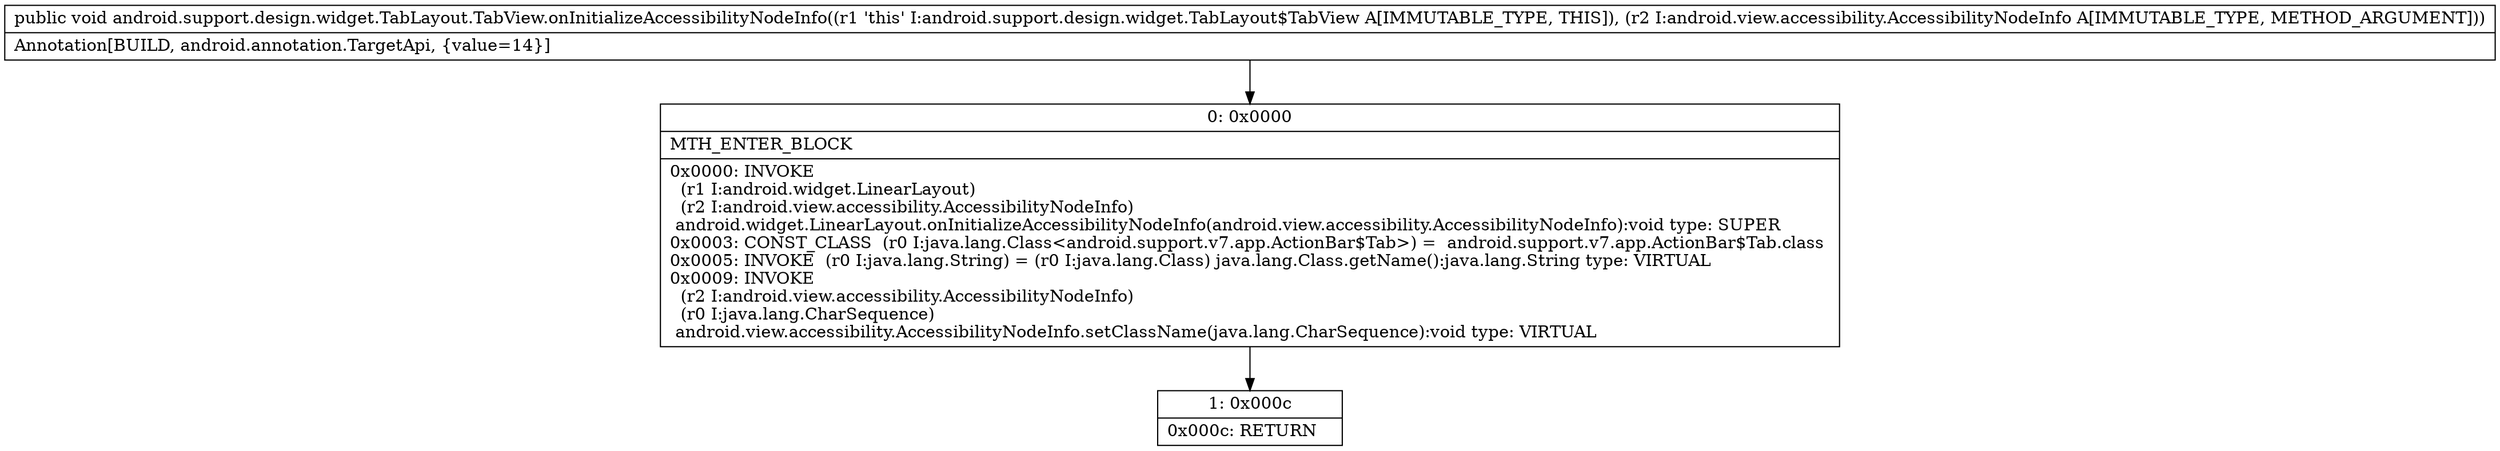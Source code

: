 digraph "CFG forandroid.support.design.widget.TabLayout.TabView.onInitializeAccessibilityNodeInfo(Landroid\/view\/accessibility\/AccessibilityNodeInfo;)V" {
Node_0 [shape=record,label="{0\:\ 0x0000|MTH_ENTER_BLOCK\l|0x0000: INVOKE  \l  (r1 I:android.widget.LinearLayout)\l  (r2 I:android.view.accessibility.AccessibilityNodeInfo)\l android.widget.LinearLayout.onInitializeAccessibilityNodeInfo(android.view.accessibility.AccessibilityNodeInfo):void type: SUPER \l0x0003: CONST_CLASS  (r0 I:java.lang.Class\<android.support.v7.app.ActionBar$Tab\>) =  android.support.v7.app.ActionBar$Tab.class \l0x0005: INVOKE  (r0 I:java.lang.String) = (r0 I:java.lang.Class) java.lang.Class.getName():java.lang.String type: VIRTUAL \l0x0009: INVOKE  \l  (r2 I:android.view.accessibility.AccessibilityNodeInfo)\l  (r0 I:java.lang.CharSequence)\l android.view.accessibility.AccessibilityNodeInfo.setClassName(java.lang.CharSequence):void type: VIRTUAL \l}"];
Node_1 [shape=record,label="{1\:\ 0x000c|0x000c: RETURN   \l}"];
MethodNode[shape=record,label="{public void android.support.design.widget.TabLayout.TabView.onInitializeAccessibilityNodeInfo((r1 'this' I:android.support.design.widget.TabLayout$TabView A[IMMUTABLE_TYPE, THIS]), (r2 I:android.view.accessibility.AccessibilityNodeInfo A[IMMUTABLE_TYPE, METHOD_ARGUMENT]))  | Annotation[BUILD, android.annotation.TargetApi, \{value=14\}]\l}"];
MethodNode -> Node_0;
Node_0 -> Node_1;
}

